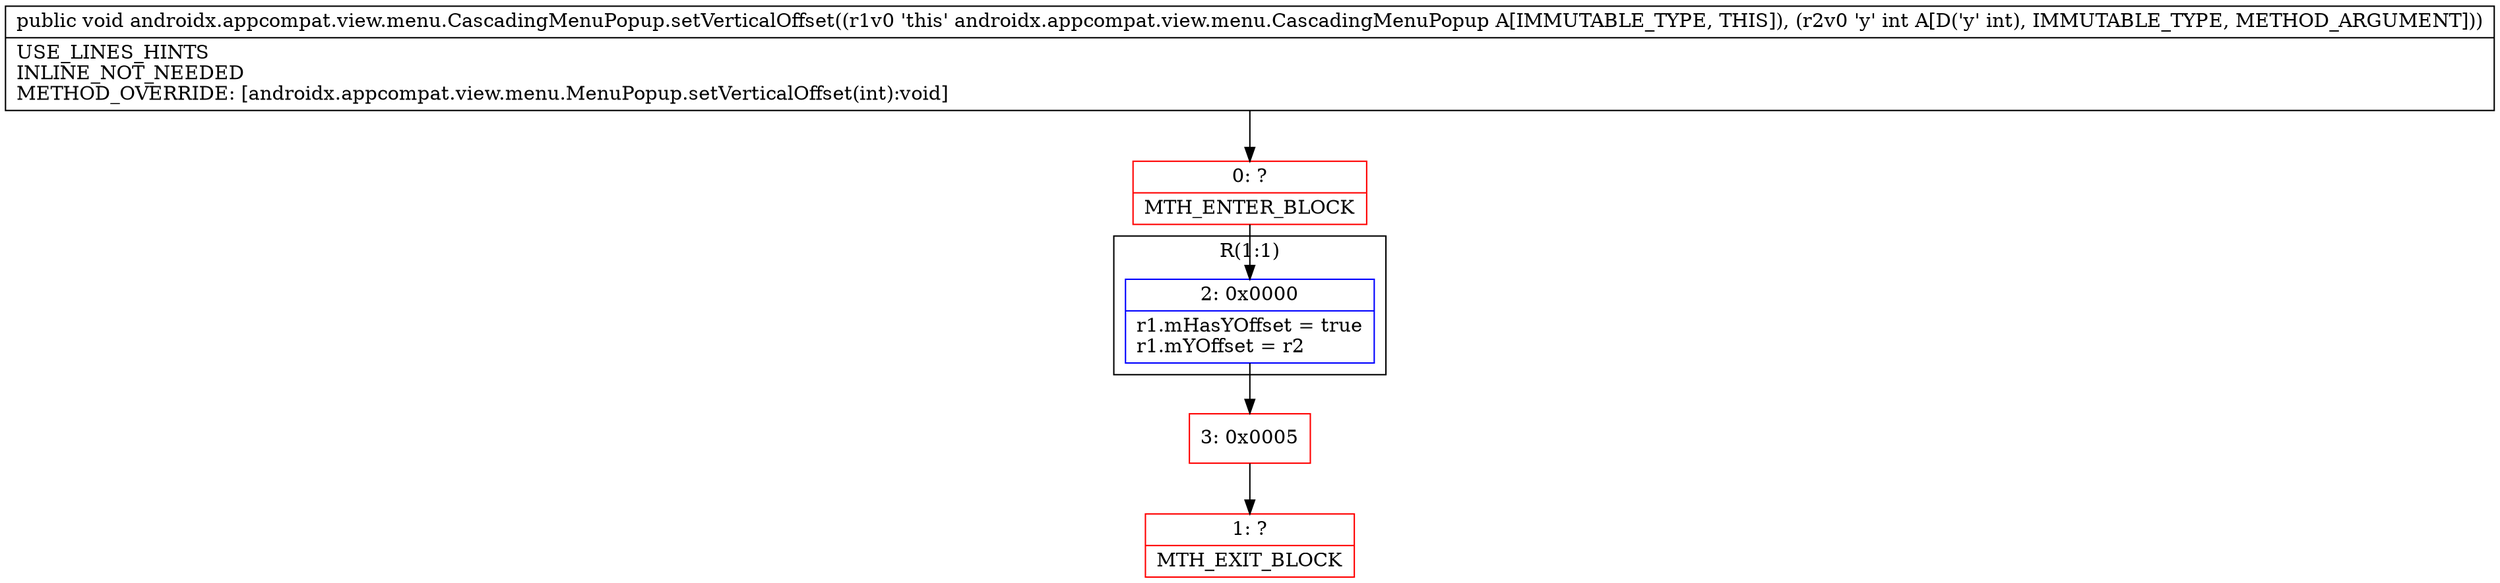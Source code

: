 digraph "CFG forandroidx.appcompat.view.menu.CascadingMenuPopup.setVerticalOffset(I)V" {
subgraph cluster_Region_281036882 {
label = "R(1:1)";
node [shape=record,color=blue];
Node_2 [shape=record,label="{2\:\ 0x0000|r1.mHasYOffset = true\lr1.mYOffset = r2\l}"];
}
Node_0 [shape=record,color=red,label="{0\:\ ?|MTH_ENTER_BLOCK\l}"];
Node_3 [shape=record,color=red,label="{3\:\ 0x0005}"];
Node_1 [shape=record,color=red,label="{1\:\ ?|MTH_EXIT_BLOCK\l}"];
MethodNode[shape=record,label="{public void androidx.appcompat.view.menu.CascadingMenuPopup.setVerticalOffset((r1v0 'this' androidx.appcompat.view.menu.CascadingMenuPopup A[IMMUTABLE_TYPE, THIS]), (r2v0 'y' int A[D('y' int), IMMUTABLE_TYPE, METHOD_ARGUMENT]))  | USE_LINES_HINTS\lINLINE_NOT_NEEDED\lMETHOD_OVERRIDE: [androidx.appcompat.view.menu.MenuPopup.setVerticalOffset(int):void]\l}"];
MethodNode -> Node_0;Node_2 -> Node_3;
Node_0 -> Node_2;
Node_3 -> Node_1;
}

